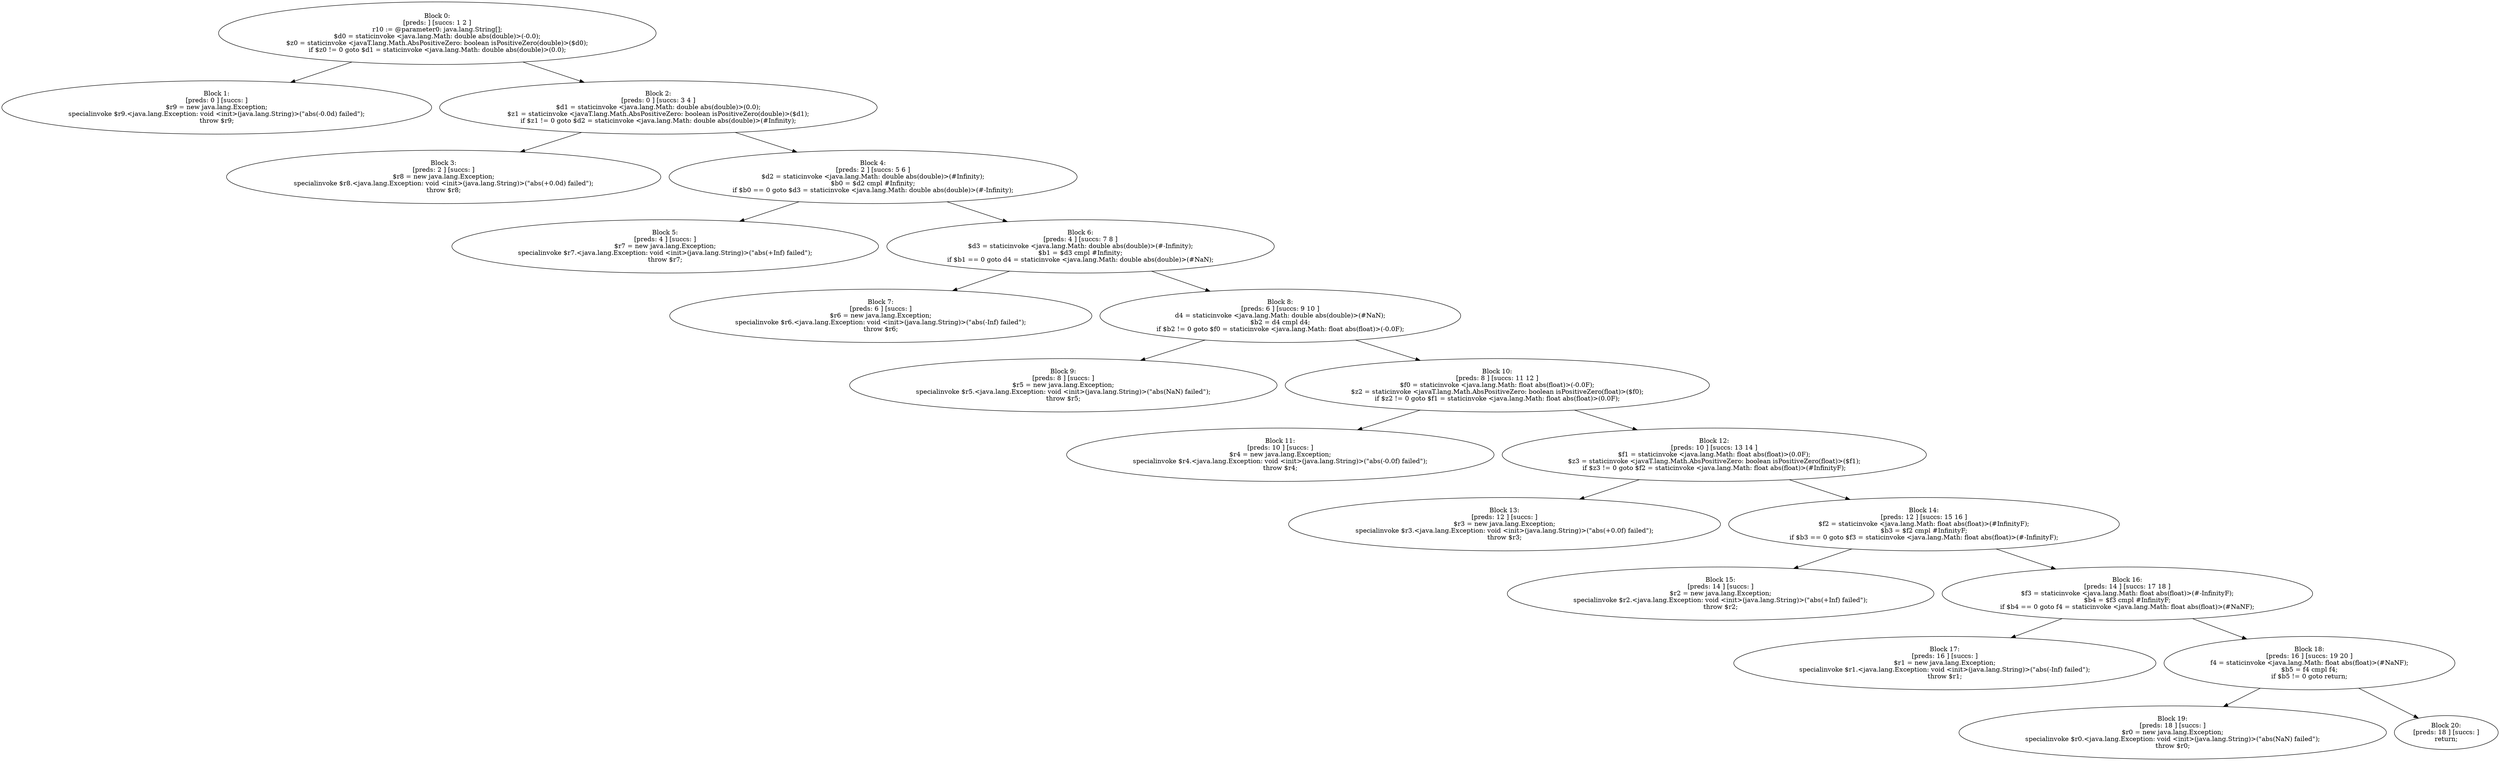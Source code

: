 digraph "unitGraph" {
    "Block 0:
[preds: ] [succs: 1 2 ]
r10 := @parameter0: java.lang.String[];
$d0 = staticinvoke <java.lang.Math: double abs(double)>(-0.0);
$z0 = staticinvoke <javaT.lang.Math.AbsPositiveZero: boolean isPositiveZero(double)>($d0);
if $z0 != 0 goto $d1 = staticinvoke <java.lang.Math: double abs(double)>(0.0);
"
    "Block 1:
[preds: 0 ] [succs: ]
$r9 = new java.lang.Exception;
specialinvoke $r9.<java.lang.Exception: void <init>(java.lang.String)>(\"abs(-0.0d) failed\");
throw $r9;
"
    "Block 2:
[preds: 0 ] [succs: 3 4 ]
$d1 = staticinvoke <java.lang.Math: double abs(double)>(0.0);
$z1 = staticinvoke <javaT.lang.Math.AbsPositiveZero: boolean isPositiveZero(double)>($d1);
if $z1 != 0 goto $d2 = staticinvoke <java.lang.Math: double abs(double)>(#Infinity);
"
    "Block 3:
[preds: 2 ] [succs: ]
$r8 = new java.lang.Exception;
specialinvoke $r8.<java.lang.Exception: void <init>(java.lang.String)>(\"abs(+0.0d) failed\");
throw $r8;
"
    "Block 4:
[preds: 2 ] [succs: 5 6 ]
$d2 = staticinvoke <java.lang.Math: double abs(double)>(#Infinity);
$b0 = $d2 cmpl #Infinity;
if $b0 == 0 goto $d3 = staticinvoke <java.lang.Math: double abs(double)>(#-Infinity);
"
    "Block 5:
[preds: 4 ] [succs: ]
$r7 = new java.lang.Exception;
specialinvoke $r7.<java.lang.Exception: void <init>(java.lang.String)>(\"abs(+Inf) failed\");
throw $r7;
"
    "Block 6:
[preds: 4 ] [succs: 7 8 ]
$d3 = staticinvoke <java.lang.Math: double abs(double)>(#-Infinity);
$b1 = $d3 cmpl #Infinity;
if $b1 == 0 goto d4 = staticinvoke <java.lang.Math: double abs(double)>(#NaN);
"
    "Block 7:
[preds: 6 ] [succs: ]
$r6 = new java.lang.Exception;
specialinvoke $r6.<java.lang.Exception: void <init>(java.lang.String)>(\"abs(-Inf) failed\");
throw $r6;
"
    "Block 8:
[preds: 6 ] [succs: 9 10 ]
d4 = staticinvoke <java.lang.Math: double abs(double)>(#NaN);
$b2 = d4 cmpl d4;
if $b2 != 0 goto $f0 = staticinvoke <java.lang.Math: float abs(float)>(-0.0F);
"
    "Block 9:
[preds: 8 ] [succs: ]
$r5 = new java.lang.Exception;
specialinvoke $r5.<java.lang.Exception: void <init>(java.lang.String)>(\"abs(NaN) failed\");
throw $r5;
"
    "Block 10:
[preds: 8 ] [succs: 11 12 ]
$f0 = staticinvoke <java.lang.Math: float abs(float)>(-0.0F);
$z2 = staticinvoke <javaT.lang.Math.AbsPositiveZero: boolean isPositiveZero(float)>($f0);
if $z2 != 0 goto $f1 = staticinvoke <java.lang.Math: float abs(float)>(0.0F);
"
    "Block 11:
[preds: 10 ] [succs: ]
$r4 = new java.lang.Exception;
specialinvoke $r4.<java.lang.Exception: void <init>(java.lang.String)>(\"abs(-0.0f) failed\");
throw $r4;
"
    "Block 12:
[preds: 10 ] [succs: 13 14 ]
$f1 = staticinvoke <java.lang.Math: float abs(float)>(0.0F);
$z3 = staticinvoke <javaT.lang.Math.AbsPositiveZero: boolean isPositiveZero(float)>($f1);
if $z3 != 0 goto $f2 = staticinvoke <java.lang.Math: float abs(float)>(#InfinityF);
"
    "Block 13:
[preds: 12 ] [succs: ]
$r3 = new java.lang.Exception;
specialinvoke $r3.<java.lang.Exception: void <init>(java.lang.String)>(\"abs(+0.0f) failed\");
throw $r3;
"
    "Block 14:
[preds: 12 ] [succs: 15 16 ]
$f2 = staticinvoke <java.lang.Math: float abs(float)>(#InfinityF);
$b3 = $f2 cmpl #InfinityF;
if $b3 == 0 goto $f3 = staticinvoke <java.lang.Math: float abs(float)>(#-InfinityF);
"
    "Block 15:
[preds: 14 ] [succs: ]
$r2 = new java.lang.Exception;
specialinvoke $r2.<java.lang.Exception: void <init>(java.lang.String)>(\"abs(+Inf) failed\");
throw $r2;
"
    "Block 16:
[preds: 14 ] [succs: 17 18 ]
$f3 = staticinvoke <java.lang.Math: float abs(float)>(#-InfinityF);
$b4 = $f3 cmpl #InfinityF;
if $b4 == 0 goto f4 = staticinvoke <java.lang.Math: float abs(float)>(#NaNF);
"
    "Block 17:
[preds: 16 ] [succs: ]
$r1 = new java.lang.Exception;
specialinvoke $r1.<java.lang.Exception: void <init>(java.lang.String)>(\"abs(-Inf) failed\");
throw $r1;
"
    "Block 18:
[preds: 16 ] [succs: 19 20 ]
f4 = staticinvoke <java.lang.Math: float abs(float)>(#NaNF);
$b5 = f4 cmpl f4;
if $b5 != 0 goto return;
"
    "Block 19:
[preds: 18 ] [succs: ]
$r0 = new java.lang.Exception;
specialinvoke $r0.<java.lang.Exception: void <init>(java.lang.String)>(\"abs(NaN) failed\");
throw $r0;
"
    "Block 20:
[preds: 18 ] [succs: ]
return;
"
    "Block 0:
[preds: ] [succs: 1 2 ]
r10 := @parameter0: java.lang.String[];
$d0 = staticinvoke <java.lang.Math: double abs(double)>(-0.0);
$z0 = staticinvoke <javaT.lang.Math.AbsPositiveZero: boolean isPositiveZero(double)>($d0);
if $z0 != 0 goto $d1 = staticinvoke <java.lang.Math: double abs(double)>(0.0);
"->"Block 1:
[preds: 0 ] [succs: ]
$r9 = new java.lang.Exception;
specialinvoke $r9.<java.lang.Exception: void <init>(java.lang.String)>(\"abs(-0.0d) failed\");
throw $r9;
";
    "Block 0:
[preds: ] [succs: 1 2 ]
r10 := @parameter0: java.lang.String[];
$d0 = staticinvoke <java.lang.Math: double abs(double)>(-0.0);
$z0 = staticinvoke <javaT.lang.Math.AbsPositiveZero: boolean isPositiveZero(double)>($d0);
if $z0 != 0 goto $d1 = staticinvoke <java.lang.Math: double abs(double)>(0.0);
"->"Block 2:
[preds: 0 ] [succs: 3 4 ]
$d1 = staticinvoke <java.lang.Math: double abs(double)>(0.0);
$z1 = staticinvoke <javaT.lang.Math.AbsPositiveZero: boolean isPositiveZero(double)>($d1);
if $z1 != 0 goto $d2 = staticinvoke <java.lang.Math: double abs(double)>(#Infinity);
";
    "Block 2:
[preds: 0 ] [succs: 3 4 ]
$d1 = staticinvoke <java.lang.Math: double abs(double)>(0.0);
$z1 = staticinvoke <javaT.lang.Math.AbsPositiveZero: boolean isPositiveZero(double)>($d1);
if $z1 != 0 goto $d2 = staticinvoke <java.lang.Math: double abs(double)>(#Infinity);
"->"Block 3:
[preds: 2 ] [succs: ]
$r8 = new java.lang.Exception;
specialinvoke $r8.<java.lang.Exception: void <init>(java.lang.String)>(\"abs(+0.0d) failed\");
throw $r8;
";
    "Block 2:
[preds: 0 ] [succs: 3 4 ]
$d1 = staticinvoke <java.lang.Math: double abs(double)>(0.0);
$z1 = staticinvoke <javaT.lang.Math.AbsPositiveZero: boolean isPositiveZero(double)>($d1);
if $z1 != 0 goto $d2 = staticinvoke <java.lang.Math: double abs(double)>(#Infinity);
"->"Block 4:
[preds: 2 ] [succs: 5 6 ]
$d2 = staticinvoke <java.lang.Math: double abs(double)>(#Infinity);
$b0 = $d2 cmpl #Infinity;
if $b0 == 0 goto $d3 = staticinvoke <java.lang.Math: double abs(double)>(#-Infinity);
";
    "Block 4:
[preds: 2 ] [succs: 5 6 ]
$d2 = staticinvoke <java.lang.Math: double abs(double)>(#Infinity);
$b0 = $d2 cmpl #Infinity;
if $b0 == 0 goto $d3 = staticinvoke <java.lang.Math: double abs(double)>(#-Infinity);
"->"Block 5:
[preds: 4 ] [succs: ]
$r7 = new java.lang.Exception;
specialinvoke $r7.<java.lang.Exception: void <init>(java.lang.String)>(\"abs(+Inf) failed\");
throw $r7;
";
    "Block 4:
[preds: 2 ] [succs: 5 6 ]
$d2 = staticinvoke <java.lang.Math: double abs(double)>(#Infinity);
$b0 = $d2 cmpl #Infinity;
if $b0 == 0 goto $d3 = staticinvoke <java.lang.Math: double abs(double)>(#-Infinity);
"->"Block 6:
[preds: 4 ] [succs: 7 8 ]
$d3 = staticinvoke <java.lang.Math: double abs(double)>(#-Infinity);
$b1 = $d3 cmpl #Infinity;
if $b1 == 0 goto d4 = staticinvoke <java.lang.Math: double abs(double)>(#NaN);
";
    "Block 6:
[preds: 4 ] [succs: 7 8 ]
$d3 = staticinvoke <java.lang.Math: double abs(double)>(#-Infinity);
$b1 = $d3 cmpl #Infinity;
if $b1 == 0 goto d4 = staticinvoke <java.lang.Math: double abs(double)>(#NaN);
"->"Block 7:
[preds: 6 ] [succs: ]
$r6 = new java.lang.Exception;
specialinvoke $r6.<java.lang.Exception: void <init>(java.lang.String)>(\"abs(-Inf) failed\");
throw $r6;
";
    "Block 6:
[preds: 4 ] [succs: 7 8 ]
$d3 = staticinvoke <java.lang.Math: double abs(double)>(#-Infinity);
$b1 = $d3 cmpl #Infinity;
if $b1 == 0 goto d4 = staticinvoke <java.lang.Math: double abs(double)>(#NaN);
"->"Block 8:
[preds: 6 ] [succs: 9 10 ]
d4 = staticinvoke <java.lang.Math: double abs(double)>(#NaN);
$b2 = d4 cmpl d4;
if $b2 != 0 goto $f0 = staticinvoke <java.lang.Math: float abs(float)>(-0.0F);
";
    "Block 8:
[preds: 6 ] [succs: 9 10 ]
d4 = staticinvoke <java.lang.Math: double abs(double)>(#NaN);
$b2 = d4 cmpl d4;
if $b2 != 0 goto $f0 = staticinvoke <java.lang.Math: float abs(float)>(-0.0F);
"->"Block 9:
[preds: 8 ] [succs: ]
$r5 = new java.lang.Exception;
specialinvoke $r5.<java.lang.Exception: void <init>(java.lang.String)>(\"abs(NaN) failed\");
throw $r5;
";
    "Block 8:
[preds: 6 ] [succs: 9 10 ]
d4 = staticinvoke <java.lang.Math: double abs(double)>(#NaN);
$b2 = d4 cmpl d4;
if $b2 != 0 goto $f0 = staticinvoke <java.lang.Math: float abs(float)>(-0.0F);
"->"Block 10:
[preds: 8 ] [succs: 11 12 ]
$f0 = staticinvoke <java.lang.Math: float abs(float)>(-0.0F);
$z2 = staticinvoke <javaT.lang.Math.AbsPositiveZero: boolean isPositiveZero(float)>($f0);
if $z2 != 0 goto $f1 = staticinvoke <java.lang.Math: float abs(float)>(0.0F);
";
    "Block 10:
[preds: 8 ] [succs: 11 12 ]
$f0 = staticinvoke <java.lang.Math: float abs(float)>(-0.0F);
$z2 = staticinvoke <javaT.lang.Math.AbsPositiveZero: boolean isPositiveZero(float)>($f0);
if $z2 != 0 goto $f1 = staticinvoke <java.lang.Math: float abs(float)>(0.0F);
"->"Block 11:
[preds: 10 ] [succs: ]
$r4 = new java.lang.Exception;
specialinvoke $r4.<java.lang.Exception: void <init>(java.lang.String)>(\"abs(-0.0f) failed\");
throw $r4;
";
    "Block 10:
[preds: 8 ] [succs: 11 12 ]
$f0 = staticinvoke <java.lang.Math: float abs(float)>(-0.0F);
$z2 = staticinvoke <javaT.lang.Math.AbsPositiveZero: boolean isPositiveZero(float)>($f0);
if $z2 != 0 goto $f1 = staticinvoke <java.lang.Math: float abs(float)>(0.0F);
"->"Block 12:
[preds: 10 ] [succs: 13 14 ]
$f1 = staticinvoke <java.lang.Math: float abs(float)>(0.0F);
$z3 = staticinvoke <javaT.lang.Math.AbsPositiveZero: boolean isPositiveZero(float)>($f1);
if $z3 != 0 goto $f2 = staticinvoke <java.lang.Math: float abs(float)>(#InfinityF);
";
    "Block 12:
[preds: 10 ] [succs: 13 14 ]
$f1 = staticinvoke <java.lang.Math: float abs(float)>(0.0F);
$z3 = staticinvoke <javaT.lang.Math.AbsPositiveZero: boolean isPositiveZero(float)>($f1);
if $z3 != 0 goto $f2 = staticinvoke <java.lang.Math: float abs(float)>(#InfinityF);
"->"Block 13:
[preds: 12 ] [succs: ]
$r3 = new java.lang.Exception;
specialinvoke $r3.<java.lang.Exception: void <init>(java.lang.String)>(\"abs(+0.0f) failed\");
throw $r3;
";
    "Block 12:
[preds: 10 ] [succs: 13 14 ]
$f1 = staticinvoke <java.lang.Math: float abs(float)>(0.0F);
$z3 = staticinvoke <javaT.lang.Math.AbsPositiveZero: boolean isPositiveZero(float)>($f1);
if $z3 != 0 goto $f2 = staticinvoke <java.lang.Math: float abs(float)>(#InfinityF);
"->"Block 14:
[preds: 12 ] [succs: 15 16 ]
$f2 = staticinvoke <java.lang.Math: float abs(float)>(#InfinityF);
$b3 = $f2 cmpl #InfinityF;
if $b3 == 0 goto $f3 = staticinvoke <java.lang.Math: float abs(float)>(#-InfinityF);
";
    "Block 14:
[preds: 12 ] [succs: 15 16 ]
$f2 = staticinvoke <java.lang.Math: float abs(float)>(#InfinityF);
$b3 = $f2 cmpl #InfinityF;
if $b3 == 0 goto $f3 = staticinvoke <java.lang.Math: float abs(float)>(#-InfinityF);
"->"Block 15:
[preds: 14 ] [succs: ]
$r2 = new java.lang.Exception;
specialinvoke $r2.<java.lang.Exception: void <init>(java.lang.String)>(\"abs(+Inf) failed\");
throw $r2;
";
    "Block 14:
[preds: 12 ] [succs: 15 16 ]
$f2 = staticinvoke <java.lang.Math: float abs(float)>(#InfinityF);
$b3 = $f2 cmpl #InfinityF;
if $b3 == 0 goto $f3 = staticinvoke <java.lang.Math: float abs(float)>(#-InfinityF);
"->"Block 16:
[preds: 14 ] [succs: 17 18 ]
$f3 = staticinvoke <java.lang.Math: float abs(float)>(#-InfinityF);
$b4 = $f3 cmpl #InfinityF;
if $b4 == 0 goto f4 = staticinvoke <java.lang.Math: float abs(float)>(#NaNF);
";
    "Block 16:
[preds: 14 ] [succs: 17 18 ]
$f3 = staticinvoke <java.lang.Math: float abs(float)>(#-InfinityF);
$b4 = $f3 cmpl #InfinityF;
if $b4 == 0 goto f4 = staticinvoke <java.lang.Math: float abs(float)>(#NaNF);
"->"Block 17:
[preds: 16 ] [succs: ]
$r1 = new java.lang.Exception;
specialinvoke $r1.<java.lang.Exception: void <init>(java.lang.String)>(\"abs(-Inf) failed\");
throw $r1;
";
    "Block 16:
[preds: 14 ] [succs: 17 18 ]
$f3 = staticinvoke <java.lang.Math: float abs(float)>(#-InfinityF);
$b4 = $f3 cmpl #InfinityF;
if $b4 == 0 goto f4 = staticinvoke <java.lang.Math: float abs(float)>(#NaNF);
"->"Block 18:
[preds: 16 ] [succs: 19 20 ]
f4 = staticinvoke <java.lang.Math: float abs(float)>(#NaNF);
$b5 = f4 cmpl f4;
if $b5 != 0 goto return;
";
    "Block 18:
[preds: 16 ] [succs: 19 20 ]
f4 = staticinvoke <java.lang.Math: float abs(float)>(#NaNF);
$b5 = f4 cmpl f4;
if $b5 != 0 goto return;
"->"Block 19:
[preds: 18 ] [succs: ]
$r0 = new java.lang.Exception;
specialinvoke $r0.<java.lang.Exception: void <init>(java.lang.String)>(\"abs(NaN) failed\");
throw $r0;
";
    "Block 18:
[preds: 16 ] [succs: 19 20 ]
f4 = staticinvoke <java.lang.Math: float abs(float)>(#NaNF);
$b5 = f4 cmpl f4;
if $b5 != 0 goto return;
"->"Block 20:
[preds: 18 ] [succs: ]
return;
";
}
